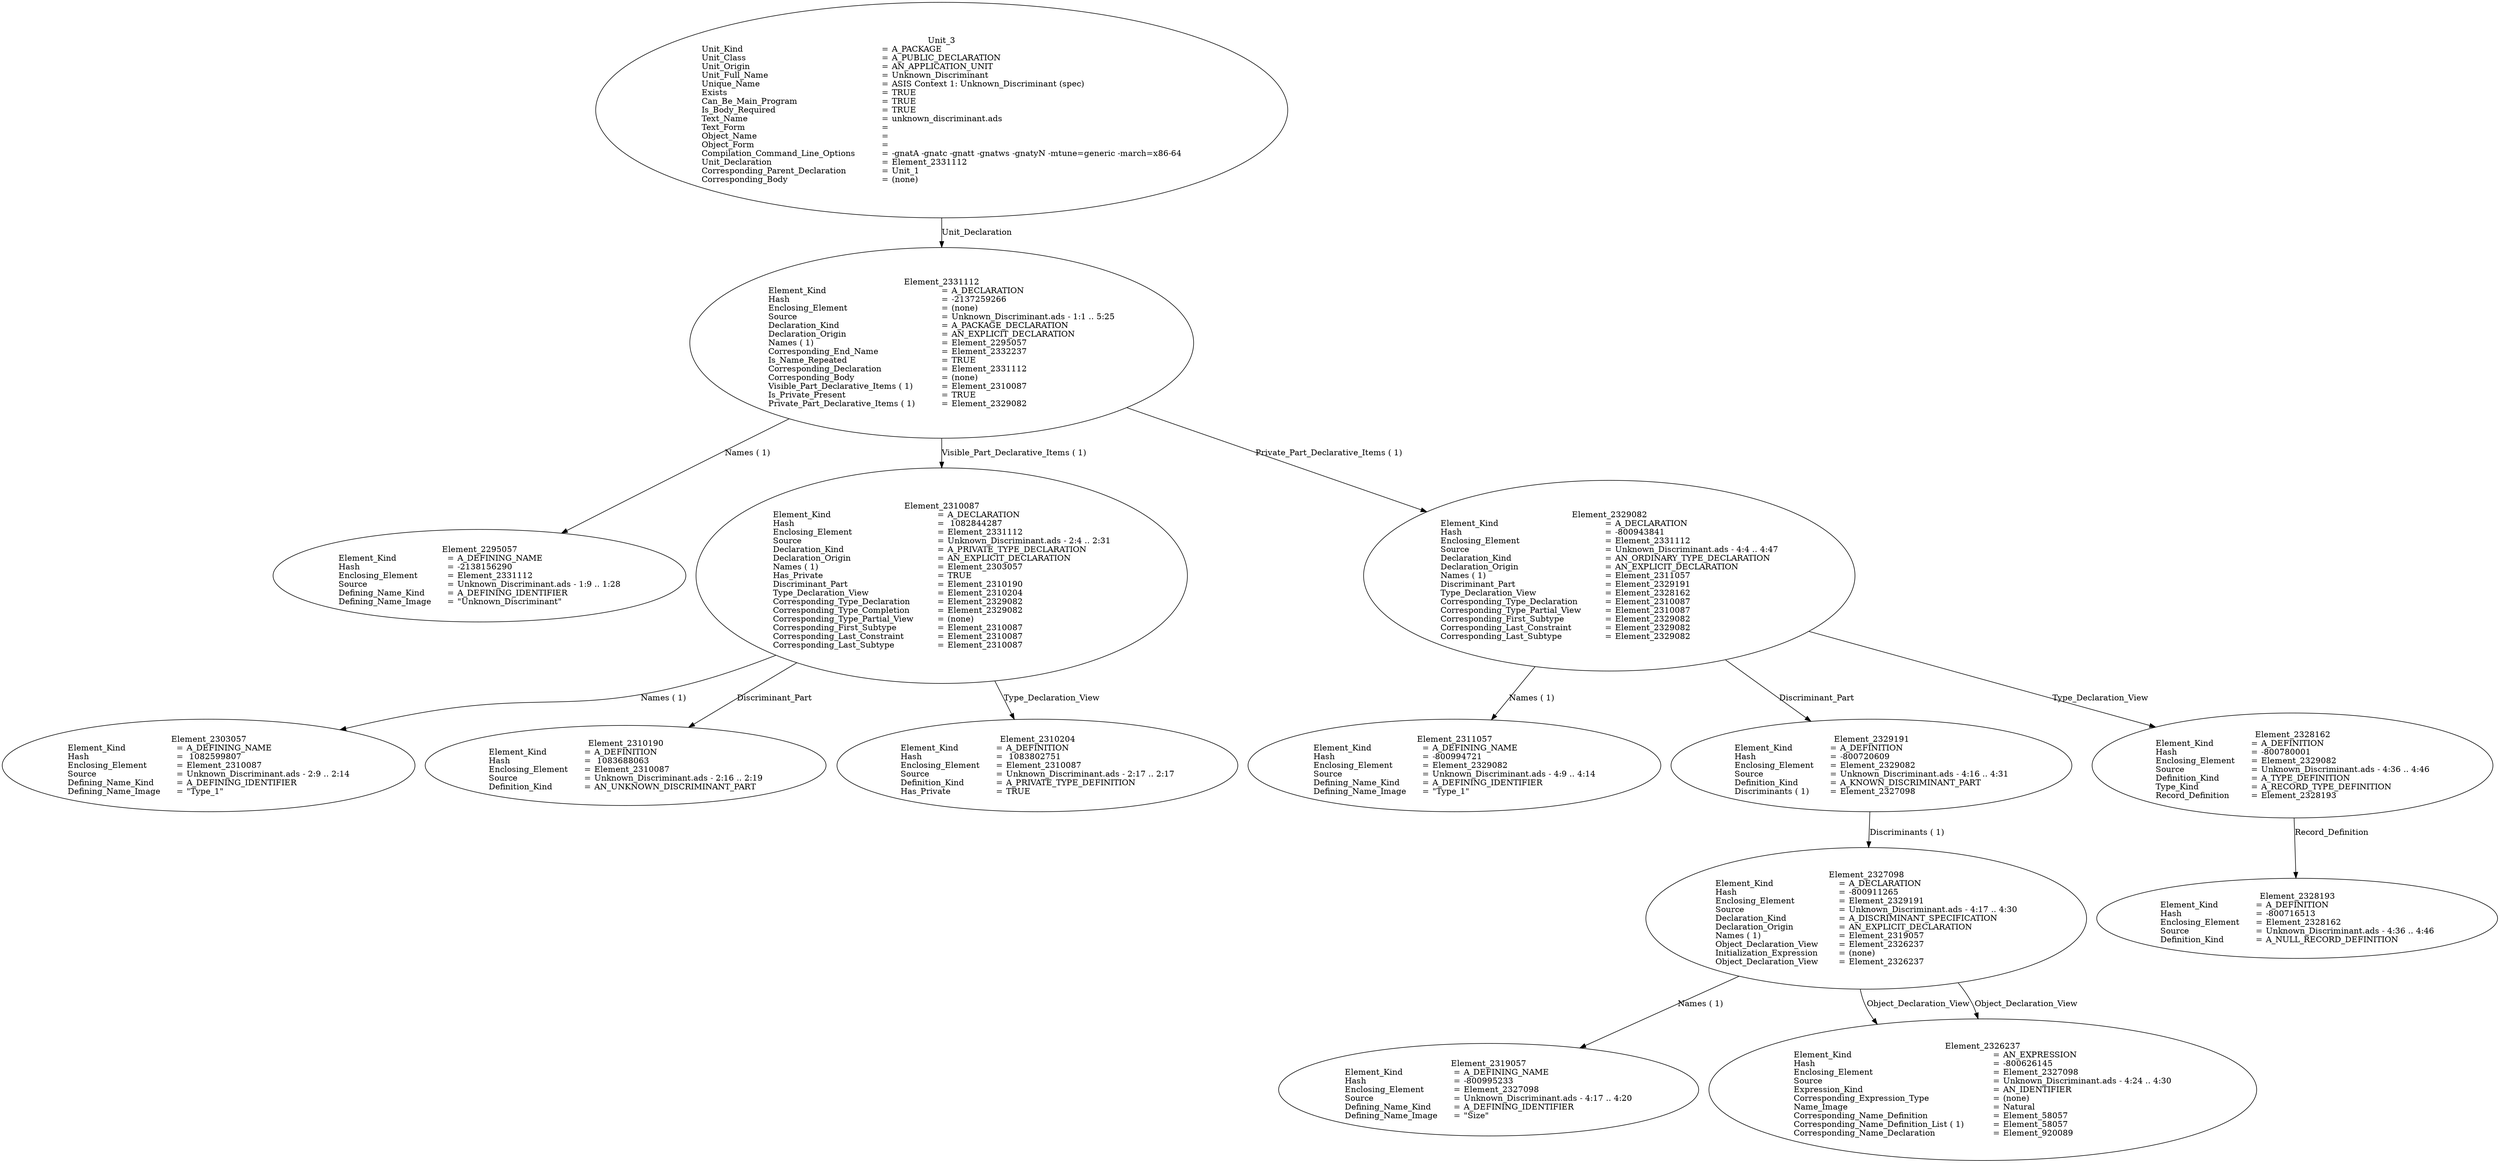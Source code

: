 digraph "unknown_discriminant.adt" {
  Unit_3 -> Element_2331112
      [ label=Unit_Declaration ];
  Unit_3
      [ label=<<TABLE BORDER="0" CELLBORDER="0" CELLSPACING="0" CELLPADDING="0"> 
          <TR><TD COLSPAN="3">Unit_3</TD></TR>
          <TR><TD ALIGN="LEFT">Unit_Kind   </TD><TD> = </TD><TD ALIGN="LEFT">A_PACKAGE</TD></TR>
          <TR><TD ALIGN="LEFT">Unit_Class   </TD><TD> = </TD><TD ALIGN="LEFT">A_PUBLIC_DECLARATION</TD></TR>
          <TR><TD ALIGN="LEFT">Unit_Origin   </TD><TD> = </TD><TD ALIGN="LEFT">AN_APPLICATION_UNIT</TD></TR>
          <TR><TD ALIGN="LEFT">Unit_Full_Name    </TD><TD> = </TD><TD ALIGN="LEFT">Unknown_Discriminant</TD></TR>
          <TR><TD ALIGN="LEFT">Unique_Name   </TD><TD> = </TD><TD ALIGN="LEFT">ASIS Context 1: Unknown_Discriminant (spec)</TD></TR>
          <TR><TD ALIGN="LEFT">Exists  </TD><TD> = </TD><TD ALIGN="LEFT">TRUE</TD></TR>
          <TR><TD ALIGN="LEFT">Can_Be_Main_Program     </TD><TD> = </TD><TD ALIGN="LEFT">TRUE</TD></TR>
          <TR><TD ALIGN="LEFT">Is_Body_Required     </TD><TD> = </TD><TD ALIGN="LEFT">TRUE</TD></TR>
          <TR><TD ALIGN="LEFT">Text_Name   </TD><TD> = </TD><TD ALIGN="LEFT">unknown_discriminant.ads</TD></TR>
          <TR><TD ALIGN="LEFT">Text_Form   </TD><TD> = </TD><TD ALIGN="LEFT"></TD></TR>
          <TR><TD ALIGN="LEFT">Object_Name   </TD><TD> = </TD><TD ALIGN="LEFT"></TD></TR>
          <TR><TD ALIGN="LEFT">Object_Form   </TD><TD> = </TD><TD ALIGN="LEFT"></TD></TR>
          <TR><TD ALIGN="LEFT">Compilation_Command_Line_Options         </TD><TD> = </TD><TD ALIGN="LEFT">-gnatA -gnatc -gnatt -gnatws -gnatyN -mtune=generic -march=x86-64</TD></TR>
          <TR><TD ALIGN="LEFT">Unit_Declaration     </TD><TD> = </TD><TD ALIGN="LEFT">Element_2331112</TD></TR>
          <TR><TD ALIGN="LEFT">Corresponding_Parent_Declaration         </TD><TD> = </TD><TD ALIGN="LEFT">Unit_1</TD></TR>
          <TR><TD ALIGN="LEFT">Corresponding_Body     </TD><TD> = </TD><TD ALIGN="LEFT">(none)</TD></TR>
          </TABLE>> ];
  Element_2331112 -> Element_2295057
      [ label="Names ( 1)" ];
  Element_2331112 -> Element_2310087
      [ label="Visible_Part_Declarative_Items ( 1)" ];
  Element_2331112 -> Element_2329082
      [ label="Private_Part_Declarative_Items ( 1)" ];
  Element_2331112
      [ label=<<TABLE BORDER="0" CELLBORDER="0" CELLSPACING="0" CELLPADDING="0"> 
          <TR><TD COLSPAN="3">Element_2331112</TD></TR>
          <TR><TD ALIGN="LEFT">Element_Kind    </TD><TD> = </TD><TD ALIGN="LEFT">A_DECLARATION</TD></TR>
          <TR><TD ALIGN="LEFT">Hash  </TD><TD> = </TD><TD ALIGN="LEFT">-2137259266</TD></TR>
          <TR><TD ALIGN="LEFT">Enclosing_Element     </TD><TD> = </TD><TD ALIGN="LEFT">(none)</TD></TR>
          <TR><TD ALIGN="LEFT">Source  </TD><TD> = </TD><TD ALIGN="LEFT">Unknown_Discriminant.ads - 1:1 .. 5:25</TD></TR>
          <TR><TD ALIGN="LEFT">Declaration_Kind     </TD><TD> = </TD><TD ALIGN="LEFT">A_PACKAGE_DECLARATION</TD></TR>
          <TR><TD ALIGN="LEFT">Declaration_Origin     </TD><TD> = </TD><TD ALIGN="LEFT">AN_EXPLICIT_DECLARATION</TD></TR>
          <TR><TD ALIGN="LEFT">Names ( 1)   </TD><TD> = </TD><TD ALIGN="LEFT">Element_2295057</TD></TR>
          <TR><TD ALIGN="LEFT">Corresponding_End_Name      </TD><TD> = </TD><TD ALIGN="LEFT">Element_2332237</TD></TR>
          <TR><TD ALIGN="LEFT">Is_Name_Repeated     </TD><TD> = </TD><TD ALIGN="LEFT">TRUE</TD></TR>
          <TR><TD ALIGN="LEFT">Corresponding_Declaration       </TD><TD> = </TD><TD ALIGN="LEFT">Element_2331112</TD></TR>
          <TR><TD ALIGN="LEFT">Corresponding_Body     </TD><TD> = </TD><TD ALIGN="LEFT">(none)</TD></TR>
          <TR><TD ALIGN="LEFT">Visible_Part_Declarative_Items ( 1)         </TD><TD> = </TD><TD ALIGN="LEFT">Element_2310087</TD></TR>
          <TR><TD ALIGN="LEFT">Is_Private_Present     </TD><TD> = </TD><TD ALIGN="LEFT">TRUE</TD></TR>
          <TR><TD ALIGN="LEFT">Private_Part_Declarative_Items ( 1)         </TD><TD> = </TD><TD ALIGN="LEFT">Element_2329082</TD></TR>
          </TABLE>> ];
  Element_2295057
      [ label=<<TABLE BORDER="0" CELLBORDER="0" CELLSPACING="0" CELLPADDING="0"> 
          <TR><TD COLSPAN="3">Element_2295057</TD></TR>
          <TR><TD ALIGN="LEFT">Element_Kind    </TD><TD> = </TD><TD ALIGN="LEFT">A_DEFINING_NAME</TD></TR>
          <TR><TD ALIGN="LEFT">Hash  </TD><TD> = </TD><TD ALIGN="LEFT">-2138156290</TD></TR>
          <TR><TD ALIGN="LEFT">Enclosing_Element     </TD><TD> = </TD><TD ALIGN="LEFT">Element_2331112</TD></TR>
          <TR><TD ALIGN="LEFT">Source  </TD><TD> = </TD><TD ALIGN="LEFT">Unknown_Discriminant.ads - 1:9 .. 1:28</TD></TR>
          <TR><TD ALIGN="LEFT">Defining_Name_Kind     </TD><TD> = </TD><TD ALIGN="LEFT">A_DEFINING_IDENTIFIER</TD></TR>
          <TR><TD ALIGN="LEFT">Defining_Name_Image     </TD><TD> = </TD><TD ALIGN="LEFT">"Unknown_Discriminant"</TD></TR>
          </TABLE>> ];
  Element_2310087 -> Element_2303057
      [ label="Names ( 1)" ];
  Element_2310087 -> Element_2310190
      [ label=Discriminant_Part ];
  Element_2310087 -> Element_2310204
      [ label=Type_Declaration_View ];
  Element_2310087
      [ label=<<TABLE BORDER="0" CELLBORDER="0" CELLSPACING="0" CELLPADDING="0"> 
          <TR><TD COLSPAN="3">Element_2310087</TD></TR>
          <TR><TD ALIGN="LEFT">Element_Kind    </TD><TD> = </TD><TD ALIGN="LEFT">A_DECLARATION</TD></TR>
          <TR><TD ALIGN="LEFT">Hash  </TD><TD> = </TD><TD ALIGN="LEFT"> 1082844287</TD></TR>
          <TR><TD ALIGN="LEFT">Enclosing_Element     </TD><TD> = </TD><TD ALIGN="LEFT">Element_2331112</TD></TR>
          <TR><TD ALIGN="LEFT">Source  </TD><TD> = </TD><TD ALIGN="LEFT">Unknown_Discriminant.ads - 2:4 .. 2:31</TD></TR>
          <TR><TD ALIGN="LEFT">Declaration_Kind     </TD><TD> = </TD><TD ALIGN="LEFT">A_PRIVATE_TYPE_DECLARATION</TD></TR>
          <TR><TD ALIGN="LEFT">Declaration_Origin     </TD><TD> = </TD><TD ALIGN="LEFT">AN_EXPLICIT_DECLARATION</TD></TR>
          <TR><TD ALIGN="LEFT">Names ( 1)   </TD><TD> = </TD><TD ALIGN="LEFT">Element_2303057</TD></TR>
          <TR><TD ALIGN="LEFT">Has_Private   </TD><TD> = </TD><TD ALIGN="LEFT">TRUE</TD></TR>
          <TR><TD ALIGN="LEFT">Discriminant_Part     </TD><TD> = </TD><TD ALIGN="LEFT">Element_2310190</TD></TR>
          <TR><TD ALIGN="LEFT">Type_Declaration_View      </TD><TD> = </TD><TD ALIGN="LEFT">Element_2310204</TD></TR>
          <TR><TD ALIGN="LEFT">Corresponding_Type_Declaration        </TD><TD> = </TD><TD ALIGN="LEFT">Element_2329082</TD></TR>
          <TR><TD ALIGN="LEFT">Corresponding_Type_Completion        </TD><TD> = </TD><TD ALIGN="LEFT">Element_2329082</TD></TR>
          <TR><TD ALIGN="LEFT">Corresponding_Type_Partial_View        </TD><TD> = </TD><TD ALIGN="LEFT">(none)</TD></TR>
          <TR><TD ALIGN="LEFT">Corresponding_First_Subtype       </TD><TD> = </TD><TD ALIGN="LEFT">Element_2310087</TD></TR>
          <TR><TD ALIGN="LEFT">Corresponding_Last_Constraint        </TD><TD> = </TD><TD ALIGN="LEFT">Element_2310087</TD></TR>
          <TR><TD ALIGN="LEFT">Corresponding_Last_Subtype       </TD><TD> = </TD><TD ALIGN="LEFT">Element_2310087</TD></TR>
          </TABLE>> ];
  Element_2303057
      [ label=<<TABLE BORDER="0" CELLBORDER="0" CELLSPACING="0" CELLPADDING="0"> 
          <TR><TD COLSPAN="3">Element_2303057</TD></TR>
          <TR><TD ALIGN="LEFT">Element_Kind    </TD><TD> = </TD><TD ALIGN="LEFT">A_DEFINING_NAME</TD></TR>
          <TR><TD ALIGN="LEFT">Hash  </TD><TD> = </TD><TD ALIGN="LEFT"> 1082599807</TD></TR>
          <TR><TD ALIGN="LEFT">Enclosing_Element     </TD><TD> = </TD><TD ALIGN="LEFT">Element_2310087</TD></TR>
          <TR><TD ALIGN="LEFT">Source  </TD><TD> = </TD><TD ALIGN="LEFT">Unknown_Discriminant.ads - 2:9 .. 2:14</TD></TR>
          <TR><TD ALIGN="LEFT">Defining_Name_Kind     </TD><TD> = </TD><TD ALIGN="LEFT">A_DEFINING_IDENTIFIER</TD></TR>
          <TR><TD ALIGN="LEFT">Defining_Name_Image     </TD><TD> = </TD><TD ALIGN="LEFT">"Type_1"</TD></TR>
          </TABLE>> ];
  Element_2310190
      [ label=<<TABLE BORDER="0" CELLBORDER="0" CELLSPACING="0" CELLPADDING="0"> 
          <TR><TD COLSPAN="3">Element_2310190</TD></TR>
          <TR><TD ALIGN="LEFT">Element_Kind    </TD><TD> = </TD><TD ALIGN="LEFT">A_DEFINITION</TD></TR>
          <TR><TD ALIGN="LEFT">Hash  </TD><TD> = </TD><TD ALIGN="LEFT"> 1083688063</TD></TR>
          <TR><TD ALIGN="LEFT">Enclosing_Element     </TD><TD> = </TD><TD ALIGN="LEFT">Element_2310087</TD></TR>
          <TR><TD ALIGN="LEFT">Source  </TD><TD> = </TD><TD ALIGN="LEFT">Unknown_Discriminant.ads - 2:16 .. 2:19</TD></TR>
          <TR><TD ALIGN="LEFT">Definition_Kind    </TD><TD> = </TD><TD ALIGN="LEFT">AN_UNKNOWN_DISCRIMINANT_PART</TD></TR>
          </TABLE>> ];
  Element_2310204
      [ label=<<TABLE BORDER="0" CELLBORDER="0" CELLSPACING="0" CELLPADDING="0"> 
          <TR><TD COLSPAN="3">Element_2310204</TD></TR>
          <TR><TD ALIGN="LEFT">Element_Kind    </TD><TD> = </TD><TD ALIGN="LEFT">A_DEFINITION</TD></TR>
          <TR><TD ALIGN="LEFT">Hash  </TD><TD> = </TD><TD ALIGN="LEFT"> 1083802751</TD></TR>
          <TR><TD ALIGN="LEFT">Enclosing_Element     </TD><TD> = </TD><TD ALIGN="LEFT">Element_2310087</TD></TR>
          <TR><TD ALIGN="LEFT">Source  </TD><TD> = </TD><TD ALIGN="LEFT">Unknown_Discriminant.ads - 2:17 .. 2:17</TD></TR>
          <TR><TD ALIGN="LEFT">Definition_Kind    </TD><TD> = </TD><TD ALIGN="LEFT">A_PRIVATE_TYPE_DEFINITION</TD></TR>
          <TR><TD ALIGN="LEFT">Has_Private   </TD><TD> = </TD><TD ALIGN="LEFT">TRUE</TD></TR>
          </TABLE>> ];
  Element_2329082 -> Element_2311057
      [ label="Names ( 1)" ];
  Element_2329082 -> Element_2329191
      [ label=Discriminant_Part ];
  Element_2329082 -> Element_2328162
      [ label=Type_Declaration_View ];
  Element_2329082
      [ label=<<TABLE BORDER="0" CELLBORDER="0" CELLSPACING="0" CELLPADDING="0"> 
          <TR><TD COLSPAN="3">Element_2329082</TD></TR>
          <TR><TD ALIGN="LEFT">Element_Kind    </TD><TD> = </TD><TD ALIGN="LEFT">A_DECLARATION</TD></TR>
          <TR><TD ALIGN="LEFT">Hash  </TD><TD> = </TD><TD ALIGN="LEFT">-800943841</TD></TR>
          <TR><TD ALIGN="LEFT">Enclosing_Element     </TD><TD> = </TD><TD ALIGN="LEFT">Element_2331112</TD></TR>
          <TR><TD ALIGN="LEFT">Source  </TD><TD> = </TD><TD ALIGN="LEFT">Unknown_Discriminant.ads - 4:4 .. 4:47</TD></TR>
          <TR><TD ALIGN="LEFT">Declaration_Kind     </TD><TD> = </TD><TD ALIGN="LEFT">AN_ORDINARY_TYPE_DECLARATION</TD></TR>
          <TR><TD ALIGN="LEFT">Declaration_Origin     </TD><TD> = </TD><TD ALIGN="LEFT">AN_EXPLICIT_DECLARATION</TD></TR>
          <TR><TD ALIGN="LEFT">Names ( 1)   </TD><TD> = </TD><TD ALIGN="LEFT">Element_2311057</TD></TR>
          <TR><TD ALIGN="LEFT">Discriminant_Part     </TD><TD> = </TD><TD ALIGN="LEFT">Element_2329191</TD></TR>
          <TR><TD ALIGN="LEFT">Type_Declaration_View      </TD><TD> = </TD><TD ALIGN="LEFT">Element_2328162</TD></TR>
          <TR><TD ALIGN="LEFT">Corresponding_Type_Declaration        </TD><TD> = </TD><TD ALIGN="LEFT">Element_2310087</TD></TR>
          <TR><TD ALIGN="LEFT">Corresponding_Type_Partial_View        </TD><TD> = </TD><TD ALIGN="LEFT">Element_2310087</TD></TR>
          <TR><TD ALIGN="LEFT">Corresponding_First_Subtype       </TD><TD> = </TD><TD ALIGN="LEFT">Element_2329082</TD></TR>
          <TR><TD ALIGN="LEFT">Corresponding_Last_Constraint        </TD><TD> = </TD><TD ALIGN="LEFT">Element_2329082</TD></TR>
          <TR><TD ALIGN="LEFT">Corresponding_Last_Subtype       </TD><TD> = </TD><TD ALIGN="LEFT">Element_2329082</TD></TR>
          </TABLE>> ];
  Element_2311057
      [ label=<<TABLE BORDER="0" CELLBORDER="0" CELLSPACING="0" CELLPADDING="0"> 
          <TR><TD COLSPAN="3">Element_2311057</TD></TR>
          <TR><TD ALIGN="LEFT">Element_Kind    </TD><TD> = </TD><TD ALIGN="LEFT">A_DEFINING_NAME</TD></TR>
          <TR><TD ALIGN="LEFT">Hash  </TD><TD> = </TD><TD ALIGN="LEFT">-800994721</TD></TR>
          <TR><TD ALIGN="LEFT">Enclosing_Element     </TD><TD> = </TD><TD ALIGN="LEFT">Element_2329082</TD></TR>
          <TR><TD ALIGN="LEFT">Source  </TD><TD> = </TD><TD ALIGN="LEFT">Unknown_Discriminant.ads - 4:9 .. 4:14</TD></TR>
          <TR><TD ALIGN="LEFT">Defining_Name_Kind     </TD><TD> = </TD><TD ALIGN="LEFT">A_DEFINING_IDENTIFIER</TD></TR>
          <TR><TD ALIGN="LEFT">Defining_Name_Image     </TD><TD> = </TD><TD ALIGN="LEFT">"Type_1"</TD></TR>
          </TABLE>> ];
  Element_2329191 -> Element_2327098
      [ label="Discriminants ( 1)" ];
  Element_2329191
      [ label=<<TABLE BORDER="0" CELLBORDER="0" CELLSPACING="0" CELLPADDING="0"> 
          <TR><TD COLSPAN="3">Element_2329191</TD></TR>
          <TR><TD ALIGN="LEFT">Element_Kind    </TD><TD> = </TD><TD ALIGN="LEFT">A_DEFINITION</TD></TR>
          <TR><TD ALIGN="LEFT">Hash  </TD><TD> = </TD><TD ALIGN="LEFT">-800720609</TD></TR>
          <TR><TD ALIGN="LEFT">Enclosing_Element     </TD><TD> = </TD><TD ALIGN="LEFT">Element_2329082</TD></TR>
          <TR><TD ALIGN="LEFT">Source  </TD><TD> = </TD><TD ALIGN="LEFT">Unknown_Discriminant.ads - 4:16 .. 4:31</TD></TR>
          <TR><TD ALIGN="LEFT">Definition_Kind    </TD><TD> = </TD><TD ALIGN="LEFT">A_KNOWN_DISCRIMINANT_PART</TD></TR>
          <TR><TD ALIGN="LEFT">Discriminants ( 1)     </TD><TD> = </TD><TD ALIGN="LEFT">Element_2327098</TD></TR>
          </TABLE>> ];
  Element_2327098 -> Element_2319057
      [ label="Names ( 1)" ];
  Element_2327098 -> Element_2326237
      [ label=Object_Declaration_View ];
  Element_2327098 -> Element_2326237
      [ label=Object_Declaration_View ];
  Element_2327098
      [ label=<<TABLE BORDER="0" CELLBORDER="0" CELLSPACING="0" CELLPADDING="0"> 
          <TR><TD COLSPAN="3">Element_2327098</TD></TR>
          <TR><TD ALIGN="LEFT">Element_Kind    </TD><TD> = </TD><TD ALIGN="LEFT">A_DECLARATION</TD></TR>
          <TR><TD ALIGN="LEFT">Hash  </TD><TD> = </TD><TD ALIGN="LEFT">-800911265</TD></TR>
          <TR><TD ALIGN="LEFT">Enclosing_Element     </TD><TD> = </TD><TD ALIGN="LEFT">Element_2329191</TD></TR>
          <TR><TD ALIGN="LEFT">Source  </TD><TD> = </TD><TD ALIGN="LEFT">Unknown_Discriminant.ads - 4:17 .. 4:30</TD></TR>
          <TR><TD ALIGN="LEFT">Declaration_Kind     </TD><TD> = </TD><TD ALIGN="LEFT">A_DISCRIMINANT_SPECIFICATION</TD></TR>
          <TR><TD ALIGN="LEFT">Declaration_Origin     </TD><TD> = </TD><TD ALIGN="LEFT">AN_EXPLICIT_DECLARATION</TD></TR>
          <TR><TD ALIGN="LEFT">Names ( 1)   </TD><TD> = </TD><TD ALIGN="LEFT">Element_2319057</TD></TR>
          <TR><TD ALIGN="LEFT">Object_Declaration_View      </TD><TD> = </TD><TD ALIGN="LEFT">Element_2326237</TD></TR>
          <TR><TD ALIGN="LEFT">Initialization_Expression       </TD><TD> = </TD><TD ALIGN="LEFT">(none)</TD></TR>
          <TR><TD ALIGN="LEFT">Object_Declaration_View      </TD><TD> = </TD><TD ALIGN="LEFT">Element_2326237</TD></TR>
          </TABLE>> ];
  Element_2319057
      [ label=<<TABLE BORDER="0" CELLBORDER="0" CELLSPACING="0" CELLPADDING="0"> 
          <TR><TD COLSPAN="3">Element_2319057</TD></TR>
          <TR><TD ALIGN="LEFT">Element_Kind    </TD><TD> = </TD><TD ALIGN="LEFT">A_DEFINING_NAME</TD></TR>
          <TR><TD ALIGN="LEFT">Hash  </TD><TD> = </TD><TD ALIGN="LEFT">-800995233</TD></TR>
          <TR><TD ALIGN="LEFT">Enclosing_Element     </TD><TD> = </TD><TD ALIGN="LEFT">Element_2327098</TD></TR>
          <TR><TD ALIGN="LEFT">Source  </TD><TD> = </TD><TD ALIGN="LEFT">Unknown_Discriminant.ads - 4:17 .. 4:20</TD></TR>
          <TR><TD ALIGN="LEFT">Defining_Name_Kind     </TD><TD> = </TD><TD ALIGN="LEFT">A_DEFINING_IDENTIFIER</TD></TR>
          <TR><TD ALIGN="LEFT">Defining_Name_Image     </TD><TD> = </TD><TD ALIGN="LEFT">"Size"</TD></TR>
          </TABLE>> ];
  Element_2326237
      [ label=<<TABLE BORDER="0" CELLBORDER="0" CELLSPACING="0" CELLPADDING="0"> 
          <TR><TD COLSPAN="3">Element_2326237</TD></TR>
          <TR><TD ALIGN="LEFT">Element_Kind    </TD><TD> = </TD><TD ALIGN="LEFT">AN_EXPRESSION</TD></TR>
          <TR><TD ALIGN="LEFT">Hash  </TD><TD> = </TD><TD ALIGN="LEFT">-800626145</TD></TR>
          <TR><TD ALIGN="LEFT">Enclosing_Element     </TD><TD> = </TD><TD ALIGN="LEFT">Element_2327098</TD></TR>
          <TR><TD ALIGN="LEFT">Source  </TD><TD> = </TD><TD ALIGN="LEFT">Unknown_Discriminant.ads - 4:24 .. 4:30</TD></TR>
          <TR><TD ALIGN="LEFT">Expression_Kind    </TD><TD> = </TD><TD ALIGN="LEFT">AN_IDENTIFIER</TD></TR>
          <TR><TD ALIGN="LEFT">Corresponding_Expression_Type        </TD><TD> = </TD><TD ALIGN="LEFT">(none)</TD></TR>
          <TR><TD ALIGN="LEFT">Name_Image   </TD><TD> = </TD><TD ALIGN="LEFT">Natural</TD></TR>
          <TR><TD ALIGN="LEFT">Corresponding_Name_Definition        </TD><TD> = </TD><TD ALIGN="LEFT">Element_58057</TD></TR>
          <TR><TD ALIGN="LEFT">Corresponding_Name_Definition_List ( 1)          </TD><TD> = </TD><TD ALIGN="LEFT">Element_58057</TD></TR>
          <TR><TD ALIGN="LEFT">Corresponding_Name_Declaration        </TD><TD> = </TD><TD ALIGN="LEFT">Element_920089</TD></TR>
          </TABLE>> ];
  Element_2328162 -> Element_2328193
      [ label=Record_Definition ];
  Element_2328162
      [ label=<<TABLE BORDER="0" CELLBORDER="0" CELLSPACING="0" CELLPADDING="0"> 
          <TR><TD COLSPAN="3">Element_2328162</TD></TR>
          <TR><TD ALIGN="LEFT">Element_Kind    </TD><TD> = </TD><TD ALIGN="LEFT">A_DEFINITION</TD></TR>
          <TR><TD ALIGN="LEFT">Hash  </TD><TD> = </TD><TD ALIGN="LEFT">-800780001</TD></TR>
          <TR><TD ALIGN="LEFT">Enclosing_Element     </TD><TD> = </TD><TD ALIGN="LEFT">Element_2329082</TD></TR>
          <TR><TD ALIGN="LEFT">Source  </TD><TD> = </TD><TD ALIGN="LEFT">Unknown_Discriminant.ads - 4:36 .. 4:46</TD></TR>
          <TR><TD ALIGN="LEFT">Definition_Kind    </TD><TD> = </TD><TD ALIGN="LEFT">A_TYPE_DEFINITION</TD></TR>
          <TR><TD ALIGN="LEFT">Type_Kind   </TD><TD> = </TD><TD ALIGN="LEFT">A_RECORD_TYPE_DEFINITION</TD></TR>
          <TR><TD ALIGN="LEFT">Record_Definition     </TD><TD> = </TD><TD ALIGN="LEFT">Element_2328193</TD></TR>
          </TABLE>> ];
  Element_2328193
      [ label=<<TABLE BORDER="0" CELLBORDER="0" CELLSPACING="0" CELLPADDING="0"> 
          <TR><TD COLSPAN="3">Element_2328193</TD></TR>
          <TR><TD ALIGN="LEFT">Element_Kind    </TD><TD> = </TD><TD ALIGN="LEFT">A_DEFINITION</TD></TR>
          <TR><TD ALIGN="LEFT">Hash  </TD><TD> = </TD><TD ALIGN="LEFT">-800716513</TD></TR>
          <TR><TD ALIGN="LEFT">Enclosing_Element     </TD><TD> = </TD><TD ALIGN="LEFT">Element_2328162</TD></TR>
          <TR><TD ALIGN="LEFT">Source  </TD><TD> = </TD><TD ALIGN="LEFT">Unknown_Discriminant.ads - 4:36 .. 4:46</TD></TR>
          <TR><TD ALIGN="LEFT">Definition_Kind    </TD><TD> = </TD><TD ALIGN="LEFT">A_NULL_RECORD_DEFINITION</TD></TR>
          </TABLE>> ]
}
